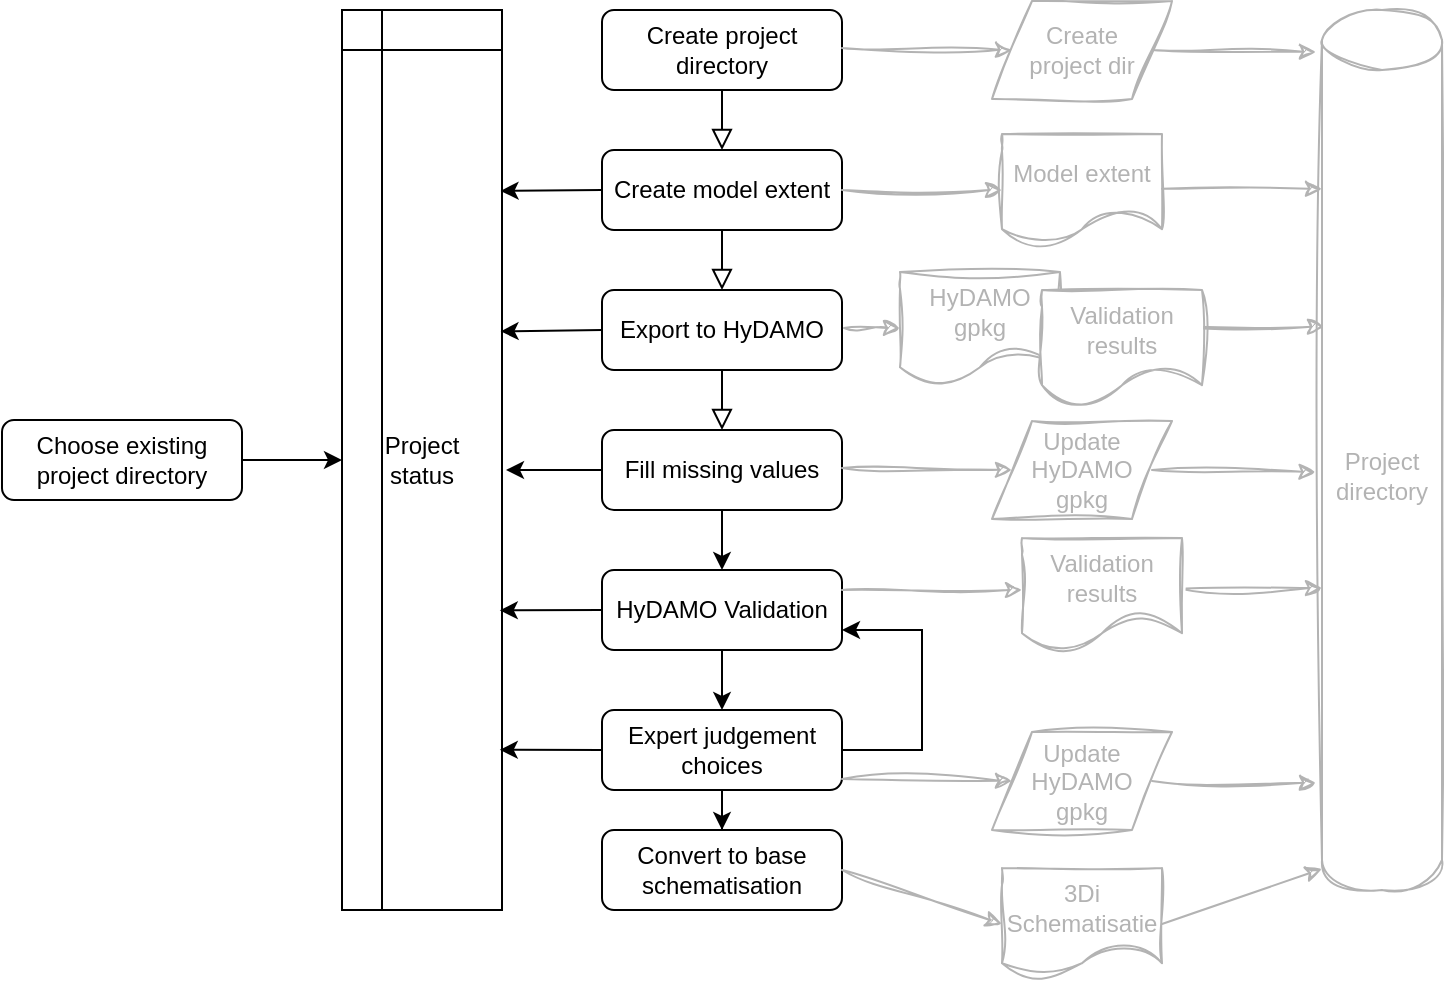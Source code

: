 <mxfile version="24.7.17">
  <diagram id="C5RBs43oDa-KdzZeNtuy" name="Page-1">
    <mxGraphModel dx="1000" dy="683" grid="1" gridSize="10" guides="1" tooltips="1" connect="1" arrows="1" fold="1" page="1" pageScale="1" pageWidth="827" pageHeight="1169" math="0" shadow="0">
      <root>
        <mxCell id="WIyWlLk6GJQsqaUBKTNV-0" />
        <mxCell id="WIyWlLk6GJQsqaUBKTNV-1" parent="WIyWlLk6GJQsqaUBKTNV-0" />
        <mxCell id="WIyWlLk6GJQsqaUBKTNV-2" value="" style="rounded=0;html=1;jettySize=auto;orthogonalLoop=1;fontSize=11;endArrow=block;endFill=0;endSize=8;strokeWidth=1;shadow=0;labelBackgroundColor=none;edgeStyle=orthogonalEdgeStyle;entryX=0.5;entryY=0;entryDx=0;entryDy=0;" parent="WIyWlLk6GJQsqaUBKTNV-1" source="WIyWlLk6GJQsqaUBKTNV-3" target="p6xq7j2Yl2noG7rsI-vV-3" edge="1">
          <mxGeometry relative="1" as="geometry">
            <mxPoint x="440" y="201" as="targetPoint" />
          </mxGeometry>
        </mxCell>
        <mxCell id="WIyWlLk6GJQsqaUBKTNV-3" value="Create project directory" style="rounded=1;whiteSpace=wrap;html=1;fontSize=12;glass=0;strokeWidth=1;shadow=0;" parent="WIyWlLk6GJQsqaUBKTNV-1" vertex="1">
          <mxGeometry x="380" y="111" width="120" height="40" as="geometry" />
        </mxCell>
        <mxCell id="WIyWlLk6GJQsqaUBKTNV-4" value="" style="rounded=0;html=1;jettySize=auto;orthogonalLoop=1;fontSize=11;endArrow=block;endFill=0;endSize=8;strokeWidth=1;shadow=0;labelBackgroundColor=none;edgeStyle=orthogonalEdgeStyle;exitX=0.5;exitY=1;exitDx=0;exitDy=0;entryX=0.5;entryY=0;entryDx=0;entryDy=0;" parent="WIyWlLk6GJQsqaUBKTNV-1" source="p6xq7j2Yl2noG7rsI-vV-3" target="WIyWlLk6GJQsqaUBKTNV-7" edge="1">
          <mxGeometry x="1" y="10" relative="1" as="geometry">
            <mxPoint x="-10" y="9" as="offset" />
            <mxPoint x="440" y="281" as="sourcePoint" />
            <mxPoint x="440" y="321" as="targetPoint" />
          </mxGeometry>
        </mxCell>
        <mxCell id="WIyWlLk6GJQsqaUBKTNV-7" value="Export to HyDAMO" style="rounded=1;whiteSpace=wrap;html=1;fontSize=12;glass=0;strokeWidth=1;shadow=0;" parent="WIyWlLk6GJQsqaUBKTNV-1" vertex="1">
          <mxGeometry x="380" y="251" width="120" height="40" as="geometry" />
        </mxCell>
        <mxCell id="WIyWlLk6GJQsqaUBKTNV-8" value="" style="rounded=0;html=1;jettySize=auto;orthogonalLoop=1;fontSize=11;endArrow=block;endFill=0;endSize=8;strokeWidth=1;shadow=0;labelBackgroundColor=none;edgeStyle=orthogonalEdgeStyle;exitX=0.5;exitY=1;exitDx=0;exitDy=0;entryX=0.5;entryY=0;entryDx=0;entryDy=0;" parent="WIyWlLk6GJQsqaUBKTNV-1" source="WIyWlLk6GJQsqaUBKTNV-7" target="WIyWlLk6GJQsqaUBKTNV-11" edge="1">
          <mxGeometry x="0.333" y="20" relative="1" as="geometry">
            <mxPoint as="offset" />
            <mxPoint x="440" y="401" as="sourcePoint" />
            <mxPoint x="580" y="301" as="targetPoint" />
          </mxGeometry>
        </mxCell>
        <mxCell id="p6xq7j2Yl2noG7rsI-vV-8" value="" style="edgeStyle=orthogonalEdgeStyle;rounded=0;orthogonalLoop=1;jettySize=auto;html=1;" parent="WIyWlLk6GJQsqaUBKTNV-1" source="WIyWlLk6GJQsqaUBKTNV-11" target="p6xq7j2Yl2noG7rsI-vV-7" edge="1">
          <mxGeometry relative="1" as="geometry" />
        </mxCell>
        <mxCell id="WIyWlLk6GJQsqaUBKTNV-11" value="Fill missing values" style="rounded=1;whiteSpace=wrap;html=1;fontSize=12;glass=0;strokeWidth=1;shadow=0;" parent="WIyWlLk6GJQsqaUBKTNV-1" vertex="1">
          <mxGeometry x="380" y="321" width="120" height="40" as="geometry" />
        </mxCell>
        <mxCell id="p6xq7j2Yl2noG7rsI-vV-5" value="" style="edgeStyle=orthogonalEdgeStyle;rounded=0;orthogonalLoop=1;jettySize=auto;html=1;" parent="WIyWlLk6GJQsqaUBKTNV-1" source="p6xq7j2Yl2noG7rsI-vV-0" target="p6xq7j2Yl2noG7rsI-vV-1" edge="1">
          <mxGeometry relative="1" as="geometry" />
        </mxCell>
        <mxCell id="p6xq7j2Yl2noG7rsI-vV-0" value="Choose existing project directory" style="rounded=1;whiteSpace=wrap;html=1;fontSize=12;glass=0;strokeWidth=1;shadow=0;" parent="WIyWlLk6GJQsqaUBKTNV-1" vertex="1">
          <mxGeometry x="80" y="316" width="120" height="40" as="geometry" />
        </mxCell>
        <mxCell id="p6xq7j2Yl2noG7rsI-vV-1" value="Project &lt;br&gt;status" style="shape=internalStorage;whiteSpace=wrap;html=1;backgroundOutline=1;" parent="WIyWlLk6GJQsqaUBKTNV-1" vertex="1">
          <mxGeometry x="250" y="111" width="80" height="450" as="geometry" />
        </mxCell>
        <mxCell id="p6xq7j2Yl2noG7rsI-vV-2" value="" style="endArrow=classic;html=1;rounded=0;exitX=0;exitY=0.5;exitDx=0;exitDy=0;entryX=0.991;entryY=0.201;entryDx=0;entryDy=0;entryPerimeter=0;" parent="WIyWlLk6GJQsqaUBKTNV-1" source="p6xq7j2Yl2noG7rsI-vV-3" target="p6xq7j2Yl2noG7rsI-vV-1" edge="1">
          <mxGeometry width="50" height="50" relative="1" as="geometry">
            <mxPoint x="300" y="381" as="sourcePoint" />
            <mxPoint x="340" y="210" as="targetPoint" />
          </mxGeometry>
        </mxCell>
        <mxCell id="p6xq7j2Yl2noG7rsI-vV-3" value="Create model extent" style="rounded=1;whiteSpace=wrap;html=1;fontSize=12;glass=0;strokeWidth=1;shadow=0;" parent="WIyWlLk6GJQsqaUBKTNV-1" vertex="1">
          <mxGeometry x="380" y="181" width="120" height="40" as="geometry" />
        </mxCell>
        <mxCell id="p6xq7j2Yl2noG7rsI-vV-4" value="" style="endArrow=classic;html=1;rounded=0;exitX=0;exitY=0.5;exitDx=0;exitDy=0;entryX=0.991;entryY=0.357;entryDx=0;entryDy=0;entryPerimeter=0;" parent="WIyWlLk6GJQsqaUBKTNV-1" source="WIyWlLk6GJQsqaUBKTNV-7" target="p6xq7j2Yl2noG7rsI-vV-1" edge="1">
          <mxGeometry width="50" height="50" relative="1" as="geometry">
            <mxPoint x="390" y="381" as="sourcePoint" />
            <mxPoint x="350" y="281" as="targetPoint" />
          </mxGeometry>
        </mxCell>
        <mxCell id="p6xq7j2Yl2noG7rsI-vV-6" value="" style="endArrow=classic;html=1;rounded=0;exitX=0;exitY=0.5;exitDx=0;exitDy=0;" parent="WIyWlLk6GJQsqaUBKTNV-1" source="WIyWlLk6GJQsqaUBKTNV-11" edge="1">
          <mxGeometry width="50" height="50" relative="1" as="geometry">
            <mxPoint x="400" y="421" as="sourcePoint" />
            <mxPoint x="332" y="341" as="targetPoint" />
          </mxGeometry>
        </mxCell>
        <mxCell id="p6xq7j2Yl2noG7rsI-vV-10" value="" style="edgeStyle=orthogonalEdgeStyle;rounded=0;orthogonalLoop=1;jettySize=auto;html=1;" parent="WIyWlLk6GJQsqaUBKTNV-1" source="p6xq7j2Yl2noG7rsI-vV-7" target="p6xq7j2Yl2noG7rsI-vV-9" edge="1">
          <mxGeometry relative="1" as="geometry" />
        </mxCell>
        <mxCell id="p6xq7j2Yl2noG7rsI-vV-7" value="HyDAMO Validation" style="rounded=1;whiteSpace=wrap;html=1;fontSize=12;glass=0;strokeWidth=1;shadow=0;" parent="WIyWlLk6GJQsqaUBKTNV-1" vertex="1">
          <mxGeometry x="380" y="391" width="120" height="40" as="geometry" />
        </mxCell>
        <mxCell id="p6xq7j2Yl2noG7rsI-vV-13" value="" style="edgeStyle=orthogonalEdgeStyle;rounded=0;orthogonalLoop=1;jettySize=auto;html=1;" parent="WIyWlLk6GJQsqaUBKTNV-1" source="p6xq7j2Yl2noG7rsI-vV-9" target="p6xq7j2Yl2noG7rsI-vV-12" edge="1">
          <mxGeometry relative="1" as="geometry" />
        </mxCell>
        <mxCell id="p6xq7j2Yl2noG7rsI-vV-9" value="Expert judgement choices" style="whiteSpace=wrap;html=1;rounded=1;glass=0;strokeWidth=1;shadow=0;" parent="WIyWlLk6GJQsqaUBKTNV-1" vertex="1">
          <mxGeometry x="380" y="461" width="120" height="40" as="geometry" />
        </mxCell>
        <mxCell id="p6xq7j2Yl2noG7rsI-vV-11" value="" style="endArrow=classic;html=1;rounded=0;exitX=1;exitY=0.5;exitDx=0;exitDy=0;entryX=1;entryY=0.75;entryDx=0;entryDy=0;" parent="WIyWlLk6GJQsqaUBKTNV-1" source="p6xq7j2Yl2noG7rsI-vV-9" target="p6xq7j2Yl2noG7rsI-vV-7" edge="1">
          <mxGeometry width="50" height="50" relative="1" as="geometry">
            <mxPoint x="400" y="421" as="sourcePoint" />
            <mxPoint x="450" y="371" as="targetPoint" />
            <Array as="points">
              <mxPoint x="540" y="481" />
              <mxPoint x="540" y="421" />
            </Array>
          </mxGeometry>
        </mxCell>
        <mxCell id="p6xq7j2Yl2noG7rsI-vV-12" value="Convert to base schematisation" style="whiteSpace=wrap;html=1;rounded=1;glass=0;strokeWidth=1;shadow=0;" parent="WIyWlLk6GJQsqaUBKTNV-1" vertex="1">
          <mxGeometry x="380" y="521" width="120" height="40" as="geometry" />
        </mxCell>
        <mxCell id="p6xq7j2Yl2noG7rsI-vV-15" value="" style="endArrow=classic;html=1;rounded=0;exitX=0;exitY=0.5;exitDx=0;exitDy=0;entryX=0.986;entryY=0.667;entryDx=0;entryDy=0;entryPerimeter=0;" parent="WIyWlLk6GJQsqaUBKTNV-1" source="p6xq7j2Yl2noG7rsI-vV-7" target="p6xq7j2Yl2noG7rsI-vV-1" edge="1">
          <mxGeometry width="50" height="50" relative="1" as="geometry">
            <mxPoint x="400" y="421" as="sourcePoint" />
            <mxPoint x="331" y="410" as="targetPoint" />
          </mxGeometry>
        </mxCell>
        <mxCell id="NbJrGAQdFFc77ToFxVxR-2" value="" style="endArrow=classic;html=1;rounded=0;exitX=0;exitY=0.5;exitDx=0;exitDy=0;entryX=0.986;entryY=0.822;entryDx=0;entryDy=0;entryPerimeter=0;" edge="1" parent="WIyWlLk6GJQsqaUBKTNV-1" source="p6xq7j2Yl2noG7rsI-vV-9" target="p6xq7j2Yl2noG7rsI-vV-1">
          <mxGeometry width="50" height="50" relative="1" as="geometry">
            <mxPoint x="340" y="540" as="sourcePoint" />
            <mxPoint x="390" y="490" as="targetPoint" />
          </mxGeometry>
        </mxCell>
        <mxCell id="NbJrGAQdFFc77ToFxVxR-4" value="Project directory" style="shape=cylinder3;whiteSpace=wrap;html=1;boundedLbl=1;backgroundOutline=1;size=15;strokeColor=#B3B3B3;sketch=1;curveFitting=1;jiggle=2;fontColor=#B3B3B3;" vertex="1" parent="WIyWlLk6GJQsqaUBKTNV-1">
          <mxGeometry x="740" y="111" width="60" height="440" as="geometry" />
        </mxCell>
        <mxCell id="NbJrGAQdFFc77ToFxVxR-7" value="" style="endArrow=classic;html=1;rounded=0;exitX=1;exitY=0.5;exitDx=0;exitDy=0;entryX=0;entryY=0.5;entryDx=0;entryDy=0;sketch=1;curveFitting=1;jiggle=2;strokeColor=#B3B3B3;" edge="1" parent="WIyWlLk6GJQsqaUBKTNV-1" source="p6xq7j2Yl2noG7rsI-vV-3" target="NbJrGAQdFFc77ToFxVxR-8">
          <mxGeometry width="50" height="50" relative="1" as="geometry">
            <mxPoint x="550" y="210" as="sourcePoint" />
            <mxPoint x="600" y="160" as="targetPoint" />
          </mxGeometry>
        </mxCell>
        <mxCell id="NbJrGAQdFFc77ToFxVxR-8" value="Model extent" style="shape=document;whiteSpace=wrap;html=1;boundedLbl=1;strokeColor=#B3B3B3;sketch=1;curveFitting=1;jiggle=2;fontColor=#B3B3B3;" vertex="1" parent="WIyWlLk6GJQsqaUBKTNV-1">
          <mxGeometry x="580" y="173" width="80" height="56" as="geometry" />
        </mxCell>
        <mxCell id="NbJrGAQdFFc77ToFxVxR-9" value="" style="endArrow=classic;html=1;rounded=0;exitX=1;exitY=0.5;exitDx=0;exitDy=0;entryX=0;entryY=0.5;entryDx=0;entryDy=0;sketch=1;curveFitting=1;jiggle=2;strokeColor=#B3B3B3;" edge="1" parent="WIyWlLk6GJQsqaUBKTNV-1">
          <mxGeometry width="50" height="50" relative="1" as="geometry">
            <mxPoint x="660" y="200.41" as="sourcePoint" />
            <mxPoint x="740" y="200.41" as="targetPoint" />
          </mxGeometry>
        </mxCell>
        <mxCell id="NbJrGAQdFFc77ToFxVxR-14" value="" style="endArrow=classic;html=1;rounded=0;exitX=1;exitY=0.5;exitDx=0;exitDy=0;entryX=0;entryY=0.5;entryDx=0;entryDy=0;sketch=1;curveFitting=1;jiggle=2;strokeColor=#B3B3B3;" edge="1" parent="WIyWlLk6GJQsqaUBKTNV-1" target="NbJrGAQdFFc77ToFxVxR-15">
          <mxGeometry width="50" height="50" relative="1" as="geometry">
            <mxPoint x="501" y="270" as="sourcePoint" />
            <mxPoint x="601" y="229" as="targetPoint" />
          </mxGeometry>
        </mxCell>
        <mxCell id="NbJrGAQdFFc77ToFxVxR-15" value="&lt;font color=&quot;#b3b3b3&quot;&gt;HyDAMO gpkg&lt;/font&gt;" style="shape=document;whiteSpace=wrap;html=1;boundedLbl=1;strokeColor=#B3B3B3;sketch=1;curveFitting=1;jiggle=2;" vertex="1" parent="WIyWlLk6GJQsqaUBKTNV-1">
          <mxGeometry x="529" y="242" width="80" height="56" as="geometry" />
        </mxCell>
        <mxCell id="NbJrGAQdFFc77ToFxVxR-16" value="" style="endArrow=classic;html=1;rounded=0;exitX=1;exitY=0.5;exitDx=0;exitDy=0;entryX=0;entryY=0.5;entryDx=0;entryDy=0;sketch=1;curveFitting=1;jiggle=2;strokeColor=#B3B3B3;" edge="1" parent="WIyWlLk6GJQsqaUBKTNV-1">
          <mxGeometry width="50" height="50" relative="1" as="geometry">
            <mxPoint x="661" y="269.41" as="sourcePoint" />
            <mxPoint x="741" y="269.41" as="targetPoint" />
          </mxGeometry>
        </mxCell>
        <mxCell id="NbJrGAQdFFc77ToFxVxR-18" value="&lt;font color=&quot;#b3b3b3&quot;&gt;Validation results&lt;/font&gt;" style="shape=document;whiteSpace=wrap;html=1;boundedLbl=1;strokeColor=#B3B3B3;sketch=1;curveFitting=1;jiggle=2;" vertex="1" parent="WIyWlLk6GJQsqaUBKTNV-1">
          <mxGeometry x="600" y="251" width="80" height="56" as="geometry" />
        </mxCell>
        <mxCell id="NbJrGAQdFFc77ToFxVxR-19" value="Update HyDAMO &lt;br&gt;gpkg" style="shape=parallelogram;perimeter=parallelogramPerimeter;whiteSpace=wrap;html=1;fixedSize=1;strokeColor=#B3B3B3;sketch=1;curveFitting=1;jiggle=2;fontColor=#B3B3B3;" vertex="1" parent="WIyWlLk6GJQsqaUBKTNV-1">
          <mxGeometry x="575" y="316.5" width="90" height="49" as="geometry" />
        </mxCell>
        <mxCell id="NbJrGAQdFFc77ToFxVxR-20" value="" style="endArrow=classic;html=1;rounded=0;entryX=0;entryY=0.5;entryDx=0;entryDy=0;sketch=1;curveFitting=1;jiggle=2;strokeColor=#B3B3B3;" edge="1" parent="WIyWlLk6GJQsqaUBKTNV-1" target="NbJrGAQdFFc77ToFxVxR-19">
          <mxGeometry width="50" height="50" relative="1" as="geometry">
            <mxPoint x="500" y="340" as="sourcePoint" />
            <mxPoint x="560" y="340" as="targetPoint" />
          </mxGeometry>
        </mxCell>
        <mxCell id="NbJrGAQdFFc77ToFxVxR-21" value="" style="endArrow=classic;html=1;rounded=0;exitX=1;exitY=0.5;exitDx=0;exitDy=0;entryX=-0.054;entryY=0.525;entryDx=0;entryDy=0;entryPerimeter=0;sketch=1;curveFitting=1;jiggle=2;strokeColor=#B3B3B3;" edge="1" parent="WIyWlLk6GJQsqaUBKTNV-1" source="NbJrGAQdFFc77ToFxVxR-19" target="NbJrGAQdFFc77ToFxVxR-4">
          <mxGeometry width="50" height="50" relative="1" as="geometry">
            <mxPoint x="610" y="500" as="sourcePoint" />
            <mxPoint x="660" y="450" as="targetPoint" />
          </mxGeometry>
        </mxCell>
        <mxCell id="NbJrGAQdFFc77ToFxVxR-23" value="" style="endArrow=classic;html=1;rounded=0;exitX=1;exitY=0.25;exitDx=0;exitDy=0;sketch=1;curveFitting=1;jiggle=2;strokeColor=#B3B3B3;" edge="1" parent="WIyWlLk6GJQsqaUBKTNV-1" source="p6xq7j2Yl2noG7rsI-vV-7">
          <mxGeometry width="50" height="50" relative="1" as="geometry">
            <mxPoint x="510" y="410.72" as="sourcePoint" />
            <mxPoint x="590" y="401" as="targetPoint" />
          </mxGeometry>
        </mxCell>
        <mxCell id="NbJrGAQdFFc77ToFxVxR-24" value="" style="endArrow=classic;html=1;rounded=0;exitX=0.988;exitY=0.365;exitDx=0;exitDy=0;exitPerimeter=0;sketch=1;curveFitting=1;jiggle=2;strokeColor=#B3B3B3;" edge="1" parent="WIyWlLk6GJQsqaUBKTNV-1">
          <mxGeometry width="50" height="50" relative="1" as="geometry">
            <mxPoint x="669.04" y="400.44" as="sourcePoint" />
            <mxPoint x="740" y="400" as="targetPoint" />
          </mxGeometry>
        </mxCell>
        <mxCell id="NbJrGAQdFFc77ToFxVxR-25" value="Validation results" style="shape=document;whiteSpace=wrap;html=1;boundedLbl=1;strokeColor=#B3B3B3;sketch=1;curveFitting=1;jiggle=2;fontColor=#B3B3B3;" vertex="1" parent="WIyWlLk6GJQsqaUBKTNV-1">
          <mxGeometry x="590" y="375" width="80" height="56" as="geometry" />
        </mxCell>
        <mxCell id="NbJrGAQdFFc77ToFxVxR-26" value="Update HyDAMO &lt;br&gt;gpkg" style="shape=parallelogram;perimeter=parallelogramPerimeter;whiteSpace=wrap;html=1;fixedSize=1;strokeColor=#B3B3B3;sketch=1;curveFitting=1;jiggle=2;fontColor=#B3B3B3;" vertex="1" parent="WIyWlLk6GJQsqaUBKTNV-1">
          <mxGeometry x="575" y="472" width="90" height="49" as="geometry" />
        </mxCell>
        <mxCell id="NbJrGAQdFFc77ToFxVxR-27" value="" style="endArrow=classic;html=1;rounded=0;entryX=0;entryY=0.5;entryDx=0;entryDy=0;sketch=1;curveFitting=1;jiggle=2;strokeColor=#B3B3B3;" edge="1" parent="WIyWlLk6GJQsqaUBKTNV-1" target="NbJrGAQdFFc77ToFxVxR-26">
          <mxGeometry width="50" height="50" relative="1" as="geometry">
            <mxPoint x="500" y="495.5" as="sourcePoint" />
            <mxPoint x="560" y="495.5" as="targetPoint" />
          </mxGeometry>
        </mxCell>
        <mxCell id="NbJrGAQdFFc77ToFxVxR-28" value="" style="endArrow=classic;html=1;rounded=0;exitX=1;exitY=0.5;exitDx=0;exitDy=0;entryX=-0.054;entryY=0.525;entryDx=0;entryDy=0;entryPerimeter=0;sketch=1;curveFitting=1;jiggle=2;strokeColor=#B3B3B3;" edge="1" parent="WIyWlLk6GJQsqaUBKTNV-1" source="NbJrGAQdFFc77ToFxVxR-26">
          <mxGeometry width="50" height="50" relative="1" as="geometry">
            <mxPoint x="610" y="655.5" as="sourcePoint" />
            <mxPoint x="737" y="497.5" as="targetPoint" />
          </mxGeometry>
        </mxCell>
        <mxCell id="NbJrGAQdFFc77ToFxVxR-30" value="" style="endArrow=classic;html=1;rounded=0;exitX=1;exitY=0.5;exitDx=0;exitDy=0;entryX=0;entryY=0.5;entryDx=0;entryDy=0;sketch=1;curveFitting=1;jiggle=2;strokeColor=#B3B3B3;" edge="1" parent="WIyWlLk6GJQsqaUBKTNV-1" target="NbJrGAQdFFc77ToFxVxR-31">
          <mxGeometry width="50" height="50" relative="1" as="geometry">
            <mxPoint x="500" y="541" as="sourcePoint" />
            <mxPoint x="600" y="500" as="targetPoint" />
          </mxGeometry>
        </mxCell>
        <mxCell id="NbJrGAQdFFc77ToFxVxR-31" value="3Di Schematisatie" style="shape=document;whiteSpace=wrap;html=1;boundedLbl=1;strokeColor=#B3B3B3;sketch=1;curveFitting=1;jiggle=2;fontColor=#B3B3B3;" vertex="1" parent="WIyWlLk6GJQsqaUBKTNV-1">
          <mxGeometry x="580" y="540" width="80" height="56" as="geometry" />
        </mxCell>
        <mxCell id="NbJrGAQdFFc77ToFxVxR-32" value="" style="endArrow=classic;html=1;rounded=0;exitX=1;exitY=0.5;exitDx=0;exitDy=0;entryX=0;entryY=0.5;entryDx=0;entryDy=0;sketch=1;curveFitting=1;jiggle=2;strokeColor=#B3B3B3;" edge="1" parent="WIyWlLk6GJQsqaUBKTNV-1" source="NbJrGAQdFFc77ToFxVxR-31">
          <mxGeometry width="50" height="50" relative="1" as="geometry">
            <mxPoint x="660" y="540.41" as="sourcePoint" />
            <mxPoint x="740" y="540.41" as="targetPoint" />
          </mxGeometry>
        </mxCell>
        <mxCell id="NbJrGAQdFFc77ToFxVxR-33" value="Create &lt;br&gt;project dir" style="shape=parallelogram;perimeter=parallelogramPerimeter;whiteSpace=wrap;html=1;fixedSize=1;strokeColor=#B3B3B3;sketch=1;curveFitting=1;jiggle=2;fontColor=#B3B3B3;" vertex="1" parent="WIyWlLk6GJQsqaUBKTNV-1">
          <mxGeometry x="575" y="106.5" width="90" height="49" as="geometry" />
        </mxCell>
        <mxCell id="NbJrGAQdFFc77ToFxVxR-34" value="" style="endArrow=classic;html=1;rounded=0;entryX=0;entryY=0.5;entryDx=0;entryDy=0;sketch=1;curveFitting=1;jiggle=2;strokeColor=#B3B3B3;" edge="1" parent="WIyWlLk6GJQsqaUBKTNV-1" target="NbJrGAQdFFc77ToFxVxR-33">
          <mxGeometry width="50" height="50" relative="1" as="geometry">
            <mxPoint x="500" y="130" as="sourcePoint" />
            <mxPoint x="560" y="130" as="targetPoint" />
          </mxGeometry>
        </mxCell>
        <mxCell id="NbJrGAQdFFc77ToFxVxR-35" value="" style="endArrow=classic;html=1;rounded=0;exitX=1;exitY=0.5;exitDx=0;exitDy=0;entryX=-0.054;entryY=0.525;entryDx=0;entryDy=0;entryPerimeter=0;sketch=1;curveFitting=1;jiggle=2;strokeColor=#B3B3B3;" edge="1" parent="WIyWlLk6GJQsqaUBKTNV-1" source="NbJrGAQdFFc77ToFxVxR-33">
          <mxGeometry width="50" height="50" relative="1" as="geometry">
            <mxPoint x="610" y="290" as="sourcePoint" />
            <mxPoint x="737" y="132" as="targetPoint" />
          </mxGeometry>
        </mxCell>
      </root>
    </mxGraphModel>
  </diagram>
</mxfile>
